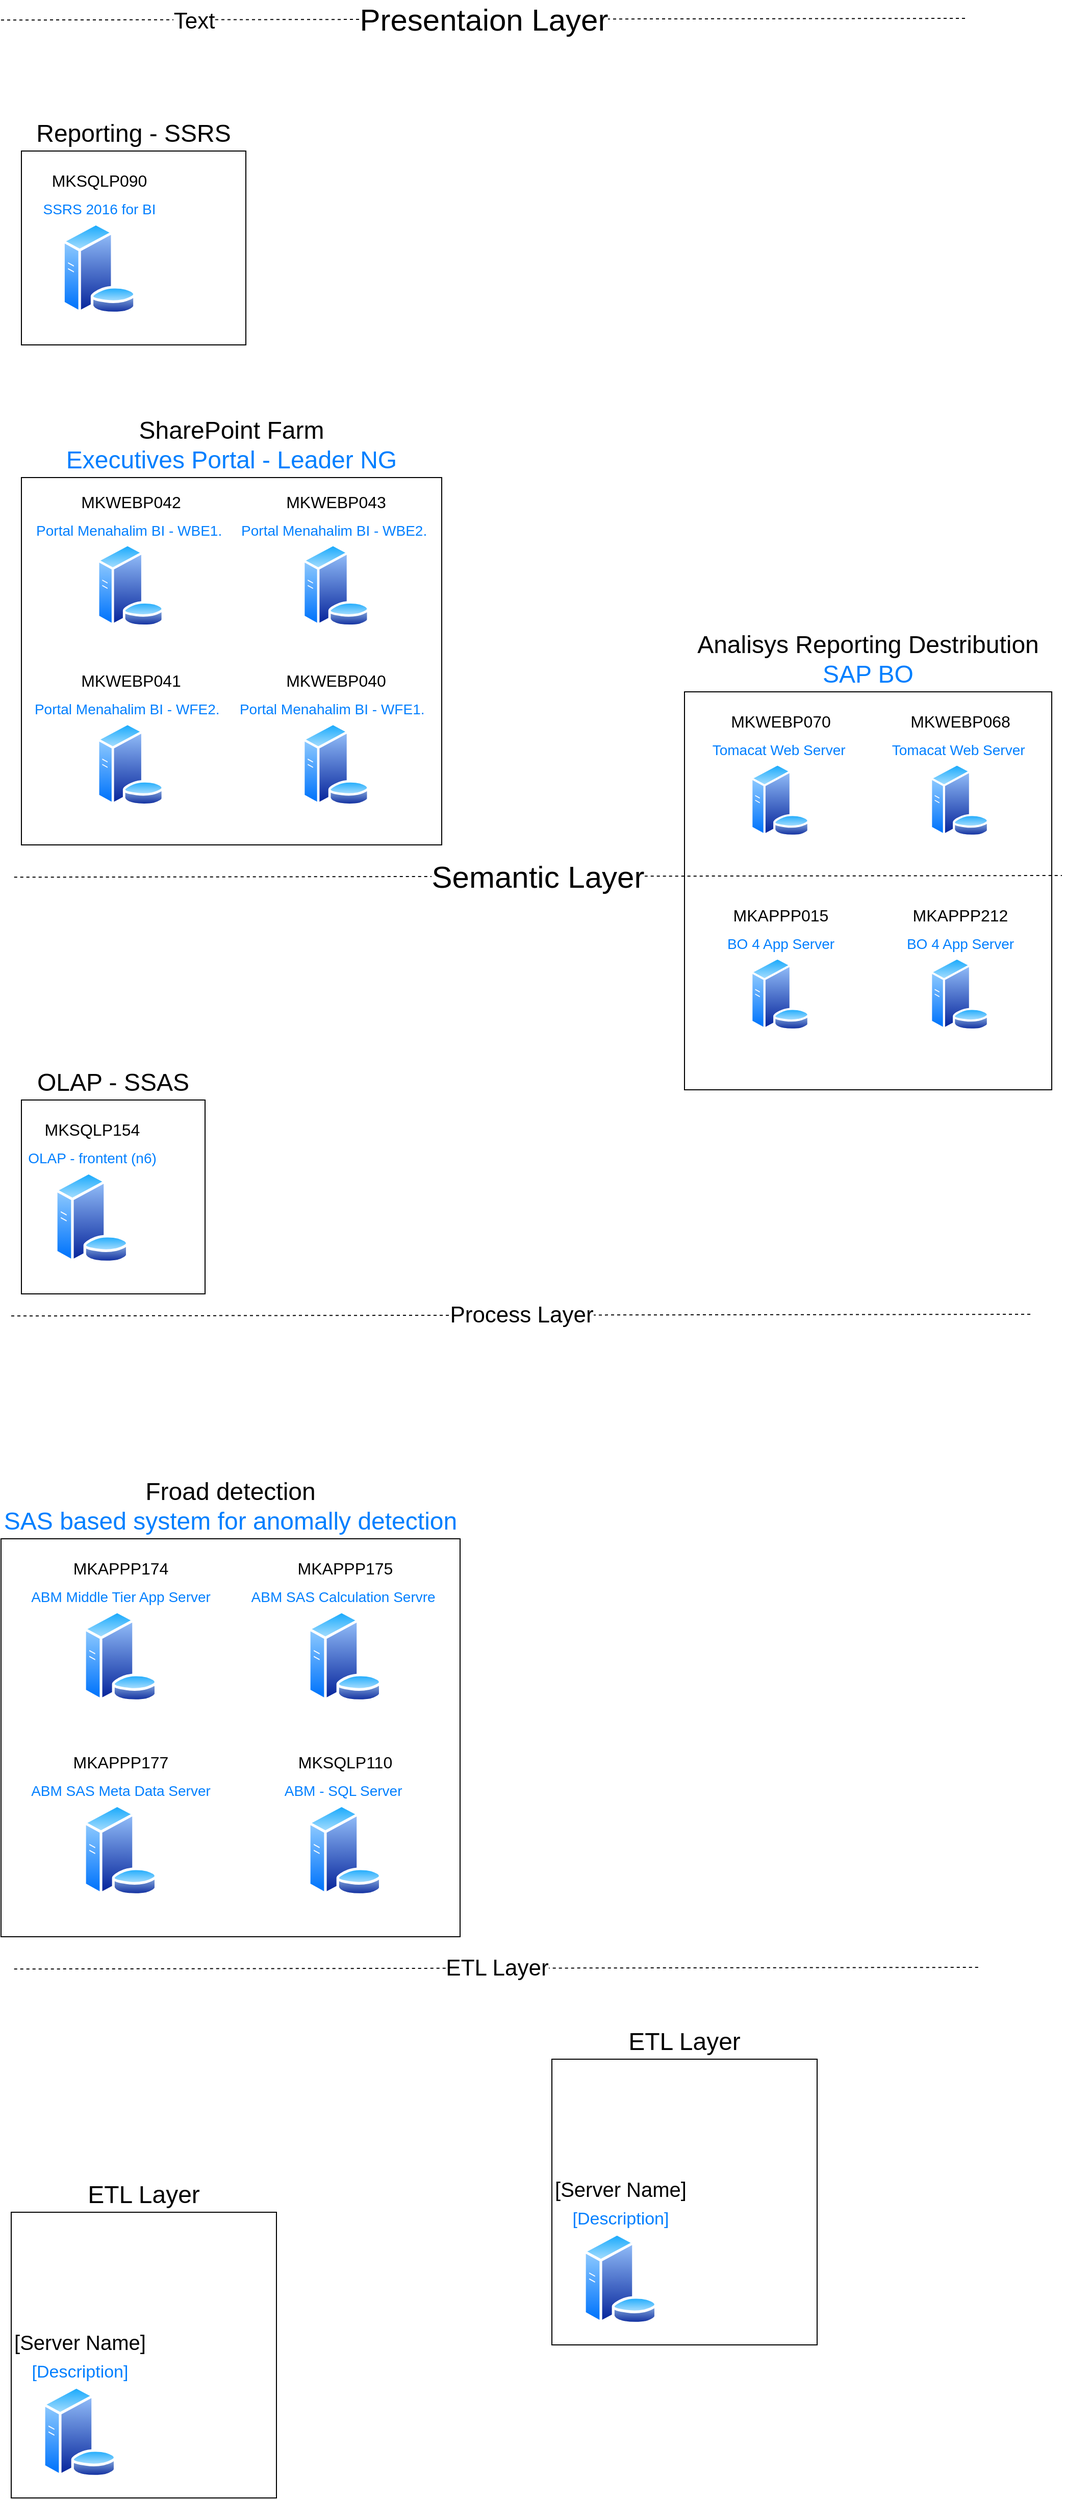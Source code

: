 <mxfile version="14.5.7" type="github">
  <diagram name="Page-1" id="c37626ed-c26b-45fb-9056-f9ebc6bb27b6">
    <mxGraphModel dx="1182" dy="1582" grid="1" gridSize="10" guides="1" tooltips="1" connect="1" arrows="1" fold="1" page="1" pageScale="1" pageWidth="1100" pageHeight="850" background="#ffffff" math="0" shadow="0">
      <root>
        <mxCell id="0" />
        <mxCell id="1" parent="0" />
        <mxCell id="8NVAOUmw6MS0x2K47sJc-6" value="&lt;font style=&quot;font-size: 24px&quot;&gt;ETL Layer&lt;/font&gt;" style="rounded=0;whiteSpace=wrap;html=1;labelPosition=center;verticalLabelPosition=top;align=center;verticalAlign=bottom;" vertex="1" parent="1">
          <mxGeometry x="580" y="1600" width="260" height="280" as="geometry" />
        </mxCell>
        <mxCell id="8NVAOUmw6MS0x2K47sJc-8" value="&lt;font style=&quot;font-size: 20px&quot;&gt;[Server Name]&lt;/font&gt;&lt;br style=&quot;font-size: 18px&quot;&gt;&lt;font color=&quot;#007fff&quot; style=&quot;font-size: 17px&quot;&gt;[Description]&lt;/font&gt;" style="aspect=fixed;perimeter=ellipsePerimeter;html=1;align=center;shadow=0;dashed=0;spacingTop=3;image;image=img/lib/active_directory/database_server.svg;labelPosition=center;verticalLabelPosition=top;verticalAlign=bottom;fontSize=22;" vertex="1" parent="1">
          <mxGeometry x="610" y="1770" width="73.8" height="90" as="geometry" />
        </mxCell>
        <mxCell id="8NVAOUmw6MS0x2K47sJc-16" value="&lt;font style=&quot;font-size: 30px&quot;&gt;Presentaion Layer&lt;/font&gt;" style="endArrow=none;dashed=1;html=1;fontSize=22;exitX=1;exitY=1;exitDx=0;exitDy=0;" edge="1" parent="1">
          <mxGeometry width="50" height="50" relative="1" as="geometry">
            <mxPoint x="39.999" y="-398.355" as="sourcePoint" />
            <mxPoint x="987.14" y="-400" as="targetPoint" />
          </mxGeometry>
        </mxCell>
        <mxCell id="8NVAOUmw6MS0x2K47sJc-41" value="Text" style="edgeLabel;html=1;align=center;verticalAlign=middle;resizable=0;points=[];fontSize=22;" vertex="1" connectable="0" parent="8NVAOUmw6MS0x2K47sJc-16">
          <mxGeometry x="-0.601" y="-1" relative="1" as="geometry">
            <mxPoint as="offset" />
          </mxGeometry>
        </mxCell>
        <mxCell id="8NVAOUmw6MS0x2K47sJc-18" value="Process Layer" style="endArrow=none;dashed=1;html=1;fontSize=22;exitX=1;exitY=1;exitDx=0;exitDy=0;" edge="1" parent="1">
          <mxGeometry width="50" height="50" relative="1" as="geometry">
            <mxPoint x="49.999" y="871.645" as="sourcePoint" />
            <mxPoint x="1050" y="870" as="targetPoint" />
          </mxGeometry>
        </mxCell>
        <mxCell id="8NVAOUmw6MS0x2K47sJc-23" value="&lt;font style=&quot;font-size: 24px&quot;&gt;ETL Layer&lt;/font&gt;" style="rounded=0;whiteSpace=wrap;html=1;labelPosition=center;verticalLabelPosition=top;align=center;verticalAlign=bottom;" vertex="1" parent="1">
          <mxGeometry x="50" y="1750" width="260" height="280" as="geometry" />
        </mxCell>
        <mxCell id="8NVAOUmw6MS0x2K47sJc-24" value="&lt;font style=&quot;font-size: 20px&quot;&gt;[Server Name]&lt;/font&gt;&lt;br style=&quot;font-size: 18px&quot;&gt;&lt;font color=&quot;#007fff&quot; style=&quot;font-size: 17px&quot;&gt;[Description]&lt;/font&gt;" style="aspect=fixed;perimeter=ellipsePerimeter;html=1;align=center;shadow=0;dashed=0;spacingTop=3;image;image=img/lib/active_directory/database_server.svg;labelPosition=center;verticalLabelPosition=top;verticalAlign=bottom;fontSize=22;" vertex="1" parent="1">
          <mxGeometry x="80" y="1920" width="73.8" height="90" as="geometry" />
        </mxCell>
        <mxCell id="8NVAOUmw6MS0x2K47sJc-25" value="ETL Layer" style="endArrow=none;dashed=1;html=1;fontSize=22;exitX=1;exitY=1;exitDx=0;exitDy=0;" edge="1" parent="1">
          <mxGeometry width="50" height="50" relative="1" as="geometry">
            <mxPoint x="52.859" y="1511.645" as="sourcePoint" />
            <mxPoint x="1000" y="1510" as="targetPoint" />
          </mxGeometry>
        </mxCell>
        <mxCell id="8NVAOUmw6MS0x2K47sJc-28" value="" style="group" vertex="1" connectable="0" parent="1">
          <mxGeometry x="60" y="50" width="412" height="360" as="geometry" />
        </mxCell>
        <mxCell id="8NVAOUmw6MS0x2K47sJc-19" value="&lt;font style=&quot;font-size: 24px&quot;&gt;SharePoint Farm&lt;br&gt;&lt;font color=&quot;#007fff&quot;&gt;Executives Portal - Leader NG&lt;/font&gt;&lt;br&gt;&lt;/font&gt;" style="rounded=0;whiteSpace=wrap;html=1;labelPosition=center;verticalLabelPosition=top;align=center;verticalAlign=bottom;" vertex="1" parent="8NVAOUmw6MS0x2K47sJc-28">
          <mxGeometry width="412" height="360" as="geometry" />
        </mxCell>
        <mxCell id="8NVAOUmw6MS0x2K47sJc-12" value="&lt;span style=&quot;font-size: 16px&quot;&gt;MKWEBP041&lt;/span&gt;&lt;br style=&quot;font-size: 18px&quot;&gt;&lt;font color=&quot;#007fff&quot;&gt;&lt;span style=&quot;font-size: 14px&quot;&gt;Portal Menahalim BI - WFE2.&amp;nbsp;&amp;nbsp;&lt;/span&gt;&lt;/font&gt;" style="aspect=fixed;perimeter=ellipsePerimeter;html=1;align=center;shadow=0;dashed=0;spacingTop=3;image;image=img/lib/active_directory/database_server.svg;labelPosition=center;verticalLabelPosition=top;verticalAlign=bottom;fontSize=22;" vertex="1" parent="8NVAOUmw6MS0x2K47sJc-28">
          <mxGeometry x="73.244" y="240" width="67.085" height="81.81" as="geometry" />
        </mxCell>
        <mxCell id="8NVAOUmw6MS0x2K47sJc-13" value="&lt;font style=&quot;font-size: 16px&quot;&gt;MKWEBP042&lt;/font&gt;&lt;br style=&quot;font-size: 18px&quot;&gt;&lt;font color=&quot;#007fff&quot;&gt;&lt;span style=&quot;font-size: 14px&quot;&gt;Portal Menahalim BI - WBE1.&amp;nbsp;&lt;/span&gt;&lt;/font&gt;" style="aspect=fixed;perimeter=ellipsePerimeter;html=1;align=center;shadow=0;dashed=0;spacingTop=3;image;image=img/lib/active_directory/database_server.svg;labelPosition=center;verticalLabelPosition=top;verticalAlign=bottom;fontSize=22;" vertex="1" parent="8NVAOUmw6MS0x2K47sJc-28">
          <mxGeometry x="73.244" y="64.615" width="67.085" height="81.81" as="geometry" />
        </mxCell>
        <mxCell id="8NVAOUmw6MS0x2K47sJc-14" value="&lt;font style=&quot;font-size: 16px&quot;&gt;MKWEBP043&lt;/font&gt;&lt;br style=&quot;font-size: 18px&quot;&gt;&lt;font color=&quot;#007fff&quot;&gt;&lt;span style=&quot;font-size: 14px&quot;&gt;Portal Menahalim BI - WBE2.&amp;nbsp;&lt;/span&gt;&lt;/font&gt;" style="aspect=fixed;perimeter=ellipsePerimeter;html=1;align=center;shadow=0;dashed=0;spacingTop=3;image;image=img/lib/active_directory/database_server.svg;labelPosition=center;verticalLabelPosition=top;verticalAlign=bottom;fontSize=22;" vertex="1" parent="8NVAOUmw6MS0x2K47sJc-28">
          <mxGeometry x="274.667" y="64.615" width="67.085" height="81.81" as="geometry" />
        </mxCell>
        <mxCell id="8NVAOUmw6MS0x2K47sJc-15" value="&lt;span style=&quot;font-size: 16px&quot;&gt;MKWEBP040&lt;br&gt;&lt;/span&gt;&lt;font color=&quot;#007fff&quot;&gt;&lt;span style=&quot;font-size: 14px&quot;&gt;Portal Menahalim BI - WFE1.&amp;nbsp;&amp;nbsp;&lt;/span&gt;&lt;/font&gt;" style="aspect=fixed;perimeter=ellipsePerimeter;html=1;align=center;shadow=0;dashed=0;spacingTop=3;image;image=img/lib/active_directory/database_server.svg;labelPosition=center;verticalLabelPosition=top;verticalAlign=bottom;fontSize=22;" vertex="1" parent="8NVAOUmw6MS0x2K47sJc-28">
          <mxGeometry x="274.667" y="240" width="67.085" height="81.81" as="geometry" />
        </mxCell>
        <mxCell id="8NVAOUmw6MS0x2K47sJc-29" value="" style="group" vertex="1" connectable="0" parent="1">
          <mxGeometry x="40" y="1090" width="450" height="390" as="geometry" />
        </mxCell>
        <mxCell id="8NVAOUmw6MS0x2K47sJc-30" value="&lt;font style=&quot;font-size: 24px&quot;&gt;Froad detection&lt;br&gt;&lt;font color=&quot;#007fff&quot;&gt;SAS based system for anomally detection&lt;/font&gt;&lt;br&gt;&lt;/font&gt;" style="rounded=0;whiteSpace=wrap;html=1;labelPosition=center;verticalLabelPosition=top;align=center;verticalAlign=bottom;" vertex="1" parent="8NVAOUmw6MS0x2K47sJc-29">
          <mxGeometry width="450" height="390" as="geometry" />
        </mxCell>
        <mxCell id="8NVAOUmw6MS0x2K47sJc-31" value="&lt;span style=&quot;font-size: 16px&quot;&gt;MKAPPP177&lt;/span&gt;&lt;br style=&quot;font-size: 18px&quot;&gt;&lt;font color=&quot;#007fff&quot;&gt;&lt;span style=&quot;font-size: 14px&quot;&gt;ABM SAS Meta Data Server&lt;/span&gt;&lt;/font&gt;" style="aspect=fixed;perimeter=ellipsePerimeter;html=1;align=center;shadow=0;dashed=0;spacingTop=3;image;image=img/lib/active_directory/database_server.svg;labelPosition=center;verticalLabelPosition=top;verticalAlign=bottom;fontSize=22;" vertex="1" parent="8NVAOUmw6MS0x2K47sJc-29">
          <mxGeometry x="80" y="260" width="73.8" height="90" as="geometry" />
        </mxCell>
        <mxCell id="8NVAOUmw6MS0x2K47sJc-32" value="&lt;font style=&quot;font-size: 16px&quot;&gt;MKAPPP174&lt;/font&gt;&lt;br style=&quot;font-size: 18px&quot;&gt;&lt;font color=&quot;#007fff&quot;&gt;&lt;span style=&quot;font-size: 14px&quot;&gt;ABM Middle Tier App Server&lt;/span&gt;&lt;/font&gt;" style="aspect=fixed;perimeter=ellipsePerimeter;html=1;align=center;shadow=0;dashed=0;spacingTop=3;image;image=img/lib/active_directory/database_server.svg;labelPosition=center;verticalLabelPosition=top;verticalAlign=bottom;fontSize=22;" vertex="1" parent="8NVAOUmw6MS0x2K47sJc-29">
          <mxGeometry x="80" y="70" width="73.8" height="90" as="geometry" />
        </mxCell>
        <mxCell id="8NVAOUmw6MS0x2K47sJc-33" value="&lt;font style=&quot;font-size: 16px&quot;&gt;MKAPPP175&lt;/font&gt;&lt;br style=&quot;font-size: 18px&quot;&gt;&lt;font color=&quot;#007fff&quot;&gt;&lt;span style=&quot;font-size: 14px&quot;&gt;ABM SAS Calculation Servre&amp;nbsp;&lt;/span&gt;&lt;/font&gt;" style="aspect=fixed;perimeter=ellipsePerimeter;html=1;align=center;shadow=0;dashed=0;spacingTop=3;image;image=img/lib/active_directory/database_server.svg;labelPosition=center;verticalLabelPosition=top;verticalAlign=bottom;fontSize=22;" vertex="1" parent="8NVAOUmw6MS0x2K47sJc-29">
          <mxGeometry x="300" y="70" width="73.8" height="90" as="geometry" />
        </mxCell>
        <mxCell id="8NVAOUmw6MS0x2K47sJc-34" value="&lt;span style=&quot;font-size: 16px&quot;&gt;MKSQLP110&lt;/span&gt;&lt;br&gt;&lt;font color=&quot;#007fff&quot;&gt;&lt;span style=&quot;font-size: 14px&quot;&gt;ABM - SQL Server&amp;nbsp;&lt;/span&gt;&lt;/font&gt;" style="aspect=fixed;perimeter=ellipsePerimeter;html=1;align=center;shadow=0;dashed=0;spacingTop=3;image;image=img/lib/active_directory/database_server.svg;labelPosition=center;verticalLabelPosition=top;verticalAlign=bottom;fontSize=22;" vertex="1" parent="8NVAOUmw6MS0x2K47sJc-29">
          <mxGeometry x="300" y="260" width="73.8" height="90" as="geometry" />
        </mxCell>
        <mxCell id="8NVAOUmw6MS0x2K47sJc-35" value="" style="group" vertex="1" connectable="0" parent="1">
          <mxGeometry x="710" y="260" width="360" height="390" as="geometry" />
        </mxCell>
        <mxCell id="8NVAOUmw6MS0x2K47sJc-36" value="&lt;font style=&quot;font-size: 24px&quot;&gt;Analisys Reporting Destribution&lt;br&gt;&lt;font color=&quot;#007fff&quot;&gt;SAP BO&lt;/font&gt;&lt;br&gt;&lt;/font&gt;" style="rounded=0;whiteSpace=wrap;html=1;labelPosition=center;verticalLabelPosition=top;align=center;verticalAlign=bottom;" vertex="1" parent="8NVAOUmw6MS0x2K47sJc-35">
          <mxGeometry width="360" height="390" as="geometry" />
        </mxCell>
        <mxCell id="8NVAOUmw6MS0x2K47sJc-37" value="&lt;font style=&quot;font-size: 16px&quot;&gt;MKAPPP015&lt;/font&gt;&lt;br style=&quot;font-size: 18px&quot;&gt;&lt;font color=&quot;#007fff&quot;&gt;&lt;span style=&quot;font-size: 14px&quot;&gt;BO 4 App Server&lt;/span&gt;&lt;/font&gt;" style="aspect=fixed;perimeter=ellipsePerimeter;html=1;align=center;shadow=0;dashed=0;spacingTop=3;image;image=img/lib/active_directory/database_server.svg;labelPosition=center;verticalLabelPosition=top;verticalAlign=bottom;fontSize=22;" vertex="1" parent="8NVAOUmw6MS0x2K47sJc-35">
          <mxGeometry x="64" y="260" width="59.04" height="72" as="geometry" />
        </mxCell>
        <mxCell id="8NVAOUmw6MS0x2K47sJc-38" value="&lt;font style=&quot;font-size: 16px&quot;&gt;MKWEBP070&lt;/font&gt;&lt;br style=&quot;font-size: 18px&quot;&gt;&lt;font color=&quot;#007fff&quot;&gt;&lt;span style=&quot;font-size: 14px&quot;&gt;Tomacat Web Server&amp;nbsp;&lt;/span&gt;&lt;/font&gt;" style="aspect=fixed;perimeter=ellipsePerimeter;html=1;align=center;shadow=0;dashed=0;spacingTop=3;image;image=img/lib/active_directory/database_server.svg;labelPosition=center;verticalLabelPosition=top;verticalAlign=bottom;fontSize=22;" vertex="1" parent="8NVAOUmw6MS0x2K47sJc-35">
          <mxGeometry x="64" y="70" width="59.04" height="72" as="geometry" />
        </mxCell>
        <mxCell id="8NVAOUmw6MS0x2K47sJc-39" value="&lt;font style=&quot;font-size: 16px&quot;&gt;MKWEBP068&lt;/font&gt;&lt;br style=&quot;font-size: 18px&quot;&gt;&lt;font color=&quot;#007fff&quot;&gt;&lt;span style=&quot;font-size: 14px&quot;&gt;Tomacat Web Server&amp;nbsp;&lt;/span&gt;&lt;/font&gt;" style="aspect=fixed;perimeter=ellipsePerimeter;html=1;align=center;shadow=0;dashed=0;spacingTop=3;image;image=img/lib/active_directory/database_server.svg;labelPosition=center;verticalLabelPosition=top;verticalAlign=bottom;fontSize=22;" vertex="1" parent="8NVAOUmw6MS0x2K47sJc-35">
          <mxGeometry x="240.0" y="70" width="59.04" height="72" as="geometry" />
        </mxCell>
        <mxCell id="8NVAOUmw6MS0x2K47sJc-40" value="&lt;font style=&quot;font-size: 16px&quot;&gt;MKAPPP212&lt;/font&gt;&lt;br style=&quot;font-size: 18px&quot;&gt;&lt;font color=&quot;#007fff&quot;&gt;&lt;span style=&quot;font-size: 14px&quot;&gt;BO 4 App Server&lt;/span&gt;&lt;/font&gt;" style="aspect=fixed;perimeter=ellipsePerimeter;html=1;align=center;shadow=0;dashed=0;spacingTop=3;image;image=img/lib/active_directory/database_server.svg;labelPosition=center;verticalLabelPosition=top;verticalAlign=bottom;fontSize=22;" vertex="1" parent="8NVAOUmw6MS0x2K47sJc-35">
          <mxGeometry x="240.0" y="260" width="59.04" height="72" as="geometry" />
        </mxCell>
        <mxCell id="8NVAOUmw6MS0x2K47sJc-17" value="&lt;font style=&quot;font-size: 30px&quot;&gt;Semantic Layer&lt;/font&gt;" style="endArrow=none;dashed=1;html=1;fontSize=22;exitX=1;exitY=1;exitDx=0;exitDy=0;" edge="1" parent="1">
          <mxGeometry width="50" height="50" relative="1" as="geometry">
            <mxPoint x="52.859" y="441.645" as="sourcePoint" />
            <mxPoint x="1080" y="440" as="targetPoint" />
          </mxGeometry>
        </mxCell>
        <mxCell id="8NVAOUmw6MS0x2K47sJc-43" value="" style="group" vertex="1" connectable="0" parent="1">
          <mxGeometry x="60" y="660" width="180" height="190" as="geometry" />
        </mxCell>
        <mxCell id="8NVAOUmw6MS0x2K47sJc-26" value="&lt;font style=&quot;font-size: 24px&quot;&gt;OLAP - SSAS&lt;/font&gt;" style="rounded=0;whiteSpace=wrap;html=1;labelPosition=center;verticalLabelPosition=top;align=center;verticalAlign=bottom;" vertex="1" parent="8NVAOUmw6MS0x2K47sJc-43">
          <mxGeometry width="180" height="190" as="geometry" />
        </mxCell>
        <mxCell id="8NVAOUmw6MS0x2K47sJc-11" value="&lt;font style=&quot;font-size: 16px&quot;&gt;MKSQLP154&lt;/font&gt;&lt;br style=&quot;font-size: 18px&quot;&gt;&lt;font color=&quot;#007fff&quot; style=&quot;font-size: 14px&quot;&gt;OLAP - frontent (n6)&lt;/font&gt;" style="aspect=fixed;perimeter=ellipsePerimeter;html=1;align=center;shadow=0;dashed=0;spacingTop=3;image;image=img/lib/active_directory/database_server.svg;labelPosition=center;verticalLabelPosition=top;verticalAlign=bottom;fontSize=22;" vertex="1" parent="8NVAOUmw6MS0x2K47sJc-43">
          <mxGeometry x="32" y="70" width="73.8" height="90" as="geometry" />
        </mxCell>
        <mxCell id="8NVAOUmw6MS0x2K47sJc-44" value="" style="group" vertex="1" connectable="0" parent="1">
          <mxGeometry x="60" y="-270" width="220" height="190" as="geometry" />
        </mxCell>
        <mxCell id="8NVAOUmw6MS0x2K47sJc-45" value="&lt;font style=&quot;font-size: 24px&quot;&gt;Reporting - SSRS&lt;/font&gt;" style="rounded=0;whiteSpace=wrap;html=1;labelPosition=center;verticalLabelPosition=top;align=center;verticalAlign=bottom;" vertex="1" parent="8NVAOUmw6MS0x2K47sJc-44">
          <mxGeometry width="220.0" height="190" as="geometry" />
        </mxCell>
        <mxCell id="8NVAOUmw6MS0x2K47sJc-46" value="&lt;font style=&quot;font-size: 16px&quot;&gt;MKSQLP090&lt;/font&gt;&lt;br style=&quot;font-size: 18px&quot;&gt;&lt;font color=&quot;#007fff&quot;&gt;&lt;span style=&quot;font-size: 14px&quot;&gt;SSRS 2016 for BI&lt;/span&gt;&lt;/font&gt;" style="aspect=fixed;perimeter=ellipsePerimeter;html=1;align=center;shadow=0;dashed=0;spacingTop=3;image;image=img/lib/active_directory/database_server.svg;labelPosition=center;verticalLabelPosition=top;verticalAlign=bottom;fontSize=22;" vertex="1" parent="8NVAOUmw6MS0x2K47sJc-44">
          <mxGeometry x="39.111" y="70" width="73.8" height="90" as="geometry" />
        </mxCell>
      </root>
    </mxGraphModel>
  </diagram>
</mxfile>
